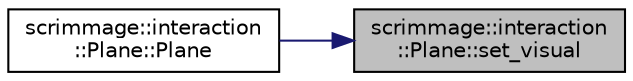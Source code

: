 digraph "scrimmage::interaction::Plane::set_visual"
{
 // LATEX_PDF_SIZE
  edge [fontname="Helvetica",fontsize="10",labelfontname="Helvetica",labelfontsize="10"];
  node [fontname="Helvetica",fontsize="10",shape=record];
  rankdir="RL";
  Node1 [label="scrimmage::interaction\l::Plane::set_visual",height=0.2,width=0.4,color="black", fillcolor="grey75", style="filled", fontcolor="black",tooltip=" "];
  Node1 -> Node2 [dir="back",color="midnightblue",fontsize="10",style="solid",fontname="Helvetica"];
  Node2 [label="scrimmage::interaction\l::Plane::Plane",height=0.2,width=0.4,color="black", fillcolor="white", style="filled",URL="$classscrimmage_1_1interaction_1_1Plane.html#a0bc9c1294d5fbb0ed0711c81b5aa18f4",tooltip=" "];
}

